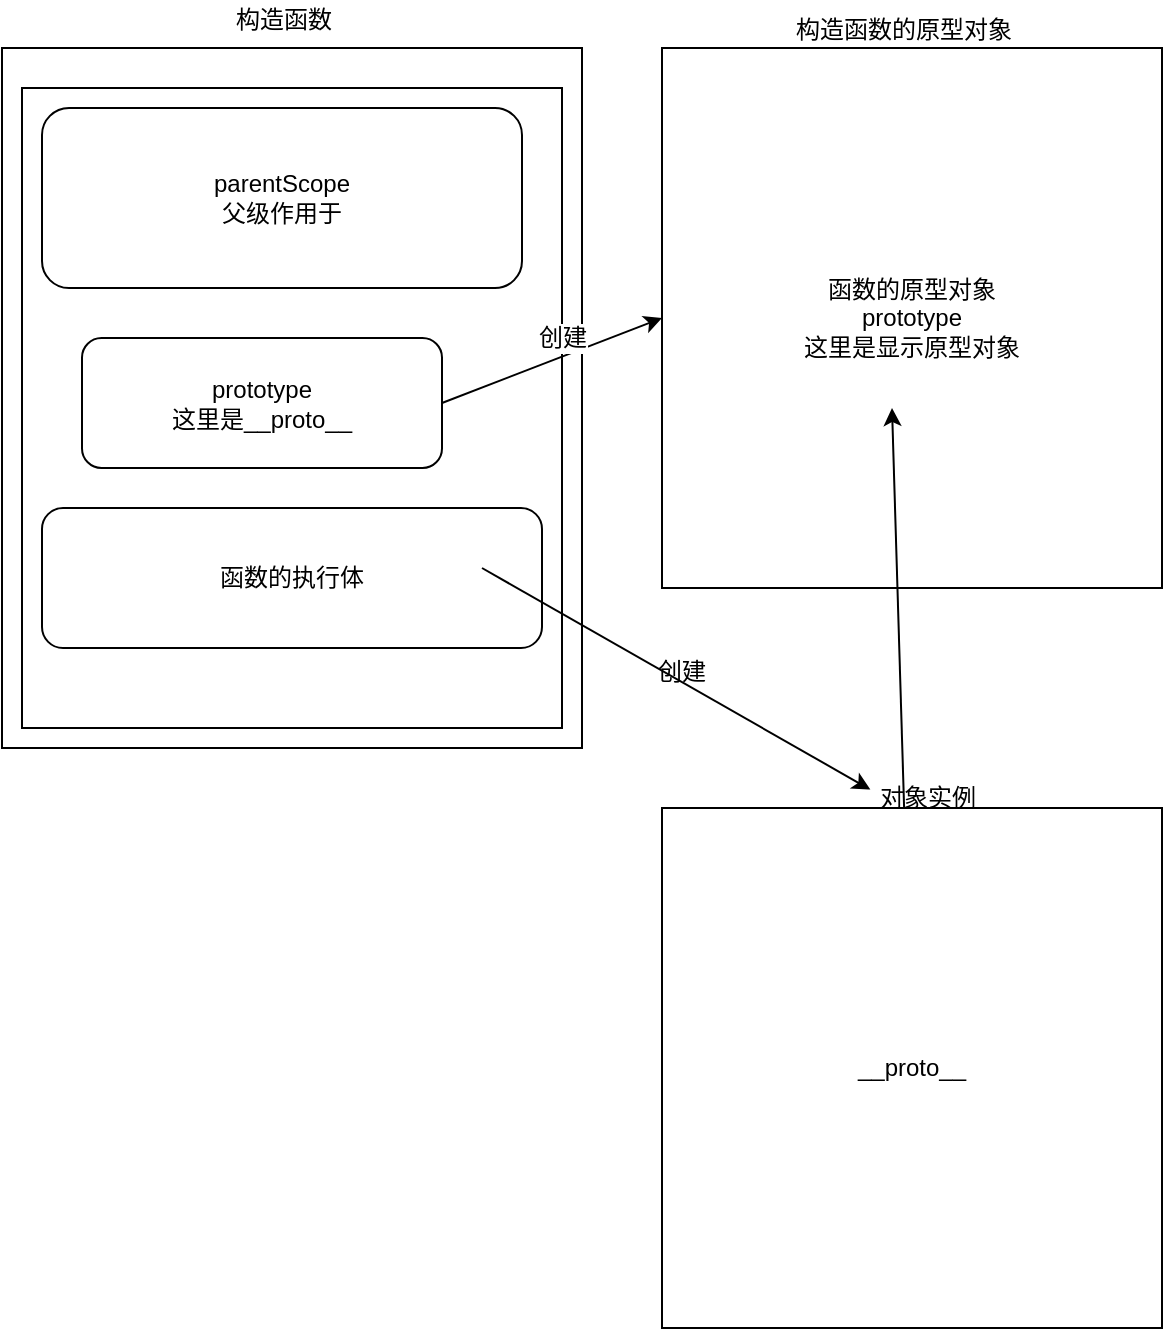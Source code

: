 <mxfile version="12.2.4" pages="1"><diagram id="WhsC-I-bXbzmAot26eX0" name="Page-1"><mxGraphModel dx="814" dy="958" grid="1" gridSize="10" guides="1" tooltips="1" connect="1" arrows="1" fold="1" page="1" pageScale="1" pageWidth="827" pageHeight="1169" math="0" shadow="0"><root><mxCell id="0"/><mxCell id="1" parent="0"/><mxCell id="2" value="" style="rounded=0;whiteSpace=wrap;html=1;" parent="1" vertex="1"><mxGeometry x="20" y="120" width="290" height="350" as="geometry"/></mxCell><mxCell id="3" value="&lt;span style=&quot;text-align: left&quot;&gt;函数的原型对象&lt;br&gt;prototype&lt;br&gt;这里是显示原型对象&lt;br&gt;&lt;/span&gt;" style="rounded=0;whiteSpace=wrap;html=1;" parent="1" vertex="1"><mxGeometry x="350" y="120" width="250" height="270" as="geometry"/></mxCell><mxCell id="5" value="" style="rounded=0;whiteSpace=wrap;html=1;" parent="1" vertex="1"><mxGeometry x="30" y="140" width="270" height="320" as="geometry"/></mxCell><mxCell id="7" value="parentScope&lt;br&gt;父级作用于" style="rounded=1;whiteSpace=wrap;html=1;" parent="1" vertex="1"><mxGeometry x="40" y="150" width="240" height="90" as="geometry"/></mxCell><mxCell id="9" value="函数的执行体" style="rounded=1;whiteSpace=wrap;html=1;" parent="1" vertex="1"><mxGeometry x="40" y="350" width="250" height="70" as="geometry"/></mxCell><mxCell id="11" value="prototype&lt;br&gt;这里是__proto__" style="rounded=1;whiteSpace=wrap;html=1;" parent="1" vertex="1"><mxGeometry x="60" y="265" width="180" height="65" as="geometry"/></mxCell><mxCell id="14" value="__proto__" style="rounded=0;whiteSpace=wrap;html=1;" parent="1" vertex="1"><mxGeometry x="350" y="500" width="250" height="260" as="geometry"/></mxCell><mxCell id="15" value="构造函数" style="text;html=1;resizable=0;points=[];autosize=1;align=left;verticalAlign=top;spacingTop=-4;" parent="1" vertex="1"><mxGeometry x="135" y="96" width="60" height="10" as="geometry"/></mxCell><mxCell id="17" value="" style="endArrow=classic;html=1;exitX=1;exitY=0.5;exitDx=0;exitDy=0;entryX=0;entryY=0.5;entryDx=0;entryDy=0;" parent="1" source="11" target="3" edge="1"><mxGeometry width="50" height="50" relative="1" as="geometry"><mxPoint x="260" y="330" as="sourcePoint"/><mxPoint x="310" y="280" as="targetPoint"/></mxGeometry></mxCell><mxCell id="18" value="创建" style="text;html=1;resizable=0;points=[];align=center;verticalAlign=middle;labelBackgroundColor=#ffffff;" parent="17" vertex="1" connectable="0"><mxGeometry x="0.734" y="-3" relative="1" as="geometry"><mxPoint x="-36" y="1.5" as="offset"/></mxGeometry></mxCell><mxCell id="19" value="" style="endArrow=classic;html=1;entryX=-0.047;entryY=0.581;entryDx=0;entryDy=0;entryPerimeter=0;" parent="1" target="23" edge="1"><mxGeometry width="50" height="50" relative="1" as="geometry"><mxPoint x="260" y="380" as="sourcePoint"/><mxPoint x="280" y="360" as="targetPoint"/><Array as="points"><mxPoint x="260" y="380"/></Array></mxGeometry></mxCell><mxCell id="22" value="构造函数的原型对象" style="text;html=1;resizable=0;points=[];autosize=1;align=left;verticalAlign=top;spacingTop=-4;" parent="1" vertex="1"><mxGeometry x="415" y="101" width="120" height="10" as="geometry"/></mxCell><mxCell id="23" value="对象实例" style="text;html=1;resizable=0;points=[];autosize=1;align=left;verticalAlign=top;spacingTop=-4;" parent="1" vertex="1"><mxGeometry x="457" y="485" width="60" height="10" as="geometry"/></mxCell><mxCell id="24" value="" style="endArrow=classic;html=1;" parent="1" source="14" edge="1"><mxGeometry width="50" height="50" relative="1" as="geometry"><mxPoint x="415" y="350" as="sourcePoint"/><mxPoint x="465" y="300" as="targetPoint"/><Array as="points"/></mxGeometry></mxCell><mxCell id="26" value="创建" style="text;html=1;resizable=0;points=[];autosize=1;align=left;verticalAlign=top;spacingTop=-4;" parent="1" vertex="1"><mxGeometry x="346" y="422" width="40" height="10" as="geometry"/></mxCell></root></mxGraphModel></diagram></mxfile>